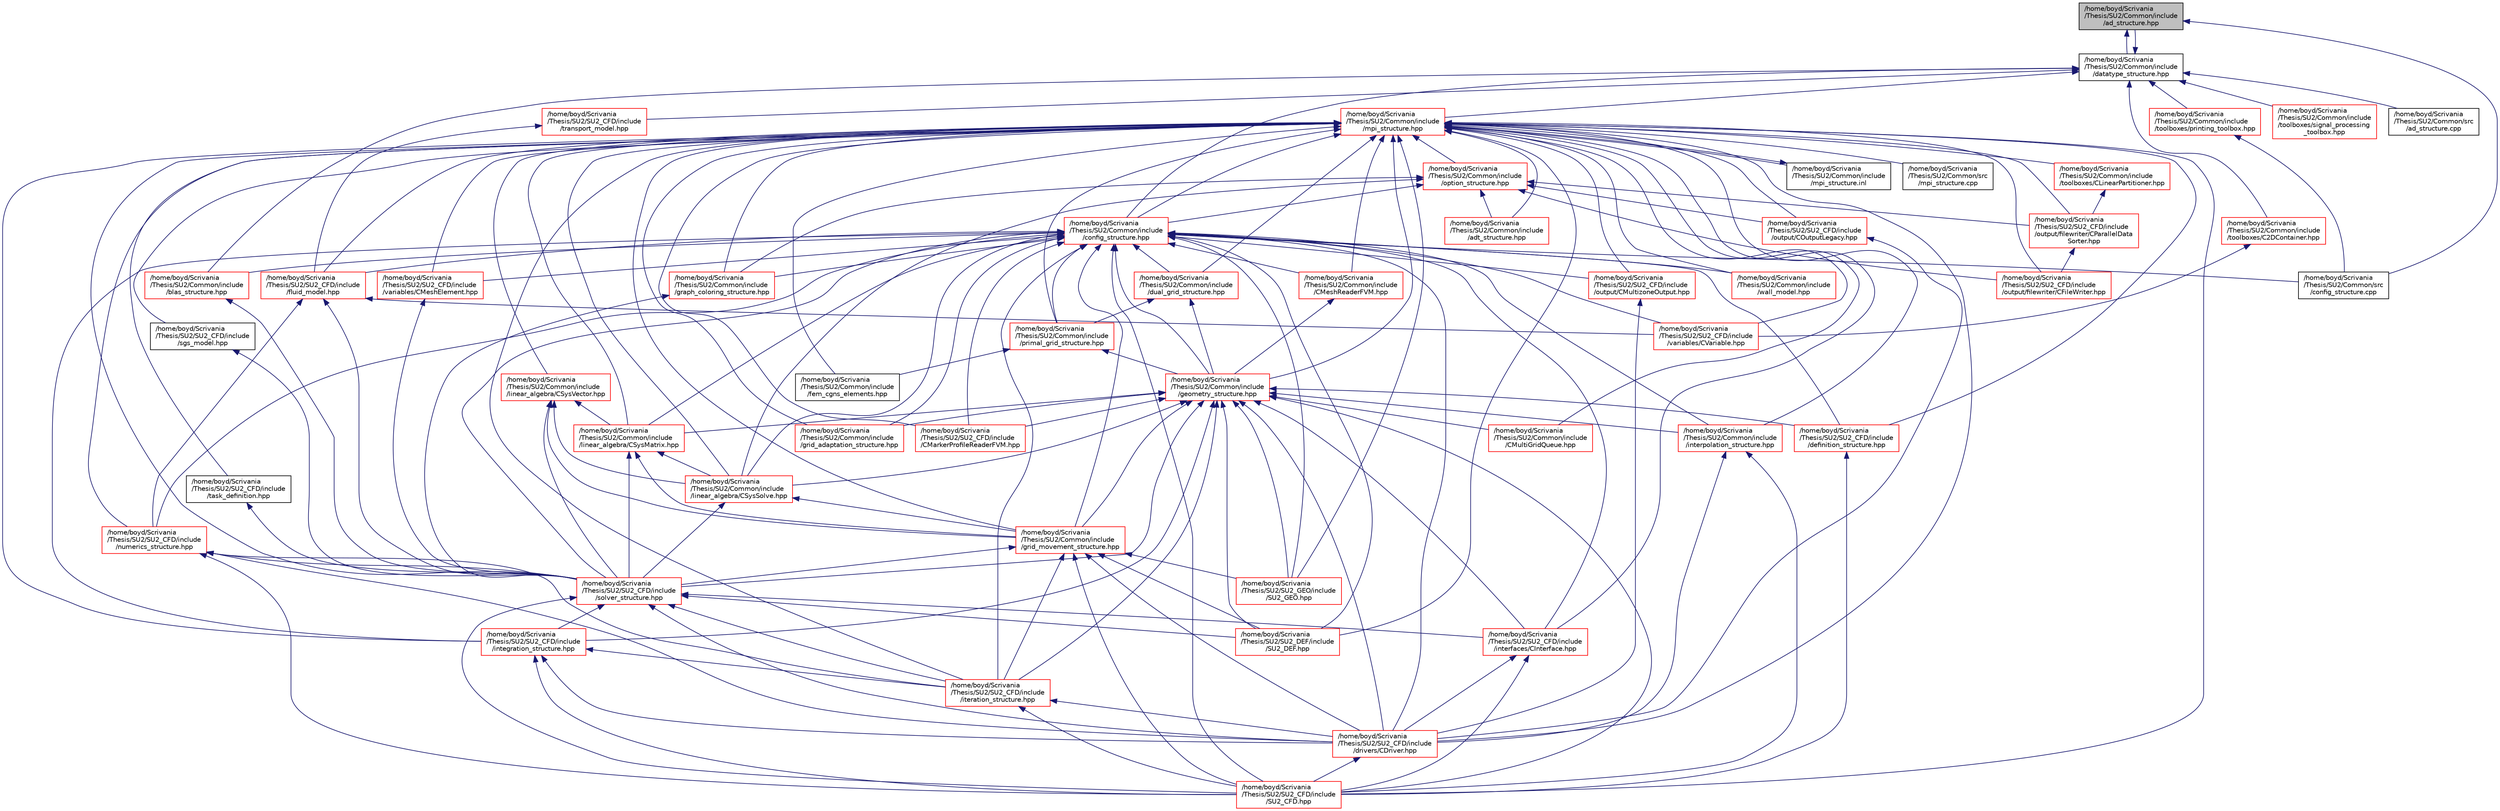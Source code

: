 digraph "/home/boyd/Scrivania/Thesis/SU2/Common/include/ad_structure.hpp"
{
  edge [fontname="Helvetica",fontsize="10",labelfontname="Helvetica",labelfontsize="10"];
  node [fontname="Helvetica",fontsize="10",shape=record];
  Node9 [label="/home/boyd/Scrivania\l/Thesis/SU2/Common/include\l/ad_structure.hpp",height=0.2,width=0.4,color="black", fillcolor="grey75", style="filled", fontcolor="black"];
  Node9 -> Node10 [dir="back",color="midnightblue",fontsize="10",style="solid",fontname="Helvetica"];
  Node10 [label="/home/boyd/Scrivania\l/Thesis/SU2/Common/include\l/datatype_structure.hpp",height=0.2,width=0.4,color="black", fillcolor="white", style="filled",URL="$datatype__structure_8hpp.html",tooltip="Headers for generalized datatypes. The subroutines and functions are in the datatype_structure.cpp file. "];
  Node10 -> Node9 [dir="back",color="midnightblue",fontsize="10",style="solid",fontname="Helvetica"];
  Node10 -> Node11 [dir="back",color="midnightblue",fontsize="10",style="solid",fontname="Helvetica"];
  Node11 [label="/home/boyd/Scrivania\l/Thesis/SU2/Common/include\l/mpi_structure.hpp",height=0.2,width=0.4,color="red", fillcolor="white", style="filled",URL="$mpi__structure_8hpp.html",tooltip="Headers of the mpi interface for generalized datatypes. The subroutines and functions are in the mpi_..."];
  Node11 -> Node12 [dir="back",color="midnightblue",fontsize="10",style="solid",fontname="Helvetica"];
  Node12 [label="/home/boyd/Scrivania\l/Thesis/SU2/Common/include\l/adt_structure.hpp",height=0.2,width=0.4,color="red", fillcolor="white", style="filled",URL="$adt__structure_8hpp.html",tooltip="Headers of the subroutines for carrying out geometrical searches using an alternating digital tree (A..."];
  Node11 -> Node20 [dir="back",color="midnightblue",fontsize="10",style="solid",fontname="Helvetica"];
  Node20 [label="/home/boyd/Scrivania\l/Thesis/SU2/Common/include\l/mpi_structure.inl",height=0.2,width=0.4,color="black", fillcolor="white", style="filled",URL="$mpi__structure_8inl.html"];
  Node20 -> Node11 [dir="back",color="midnightblue",fontsize="10",style="solid",fontname="Helvetica"];
  Node11 -> Node21 [dir="back",color="midnightblue",fontsize="10",style="solid",fontname="Helvetica"];
  Node21 [label="/home/boyd/Scrivania\l/Thesis/SU2/Common/include\l/option_structure.hpp",height=0.2,width=0.4,color="red", fillcolor="white", style="filled",URL="$option__structure_8hpp.html",tooltip="Defines classes for referencing options for easy input in CConfig. "];
  Node21 -> Node12 [dir="back",color="midnightblue",fontsize="10",style="solid",fontname="Helvetica"];
  Node21 -> Node22 [dir="back",color="midnightblue",fontsize="10",style="solid",fontname="Helvetica"];
  Node22 [label="/home/boyd/Scrivania\l/Thesis/SU2/Common/include\l/config_structure.hpp",height=0.2,width=0.4,color="red", fillcolor="white", style="filled",URL="$config__structure_8hpp.html",tooltip="All the information about the definition of the physical problem. The subroutines and functions are i..."];
  Node22 -> Node23 [dir="back",color="midnightblue",fontsize="10",style="solid",fontname="Helvetica"];
  Node23 [label="/home/boyd/Scrivania\l/Thesis/SU2/Common/include\l/blas_structure.hpp",height=0.2,width=0.4,color="red", fillcolor="white", style="filled",URL="$blas__structure_8hpp.html",tooltip="Include files and headers of the functions for matrix and vector operations, which are typically foun..."];
  Node23 -> Node33 [dir="back",color="midnightblue",fontsize="10",style="solid",fontname="Helvetica"];
  Node33 [label="/home/boyd/Scrivania\l/Thesis/SU2/SU2_CFD/include\l/solver_structure.hpp",height=0.2,width=0.4,color="red", fillcolor="white", style="filled",URL="$solver__structure_8hpp.html",tooltip="Headers of the main subroutines for solving partial differential equations. The subroutines and funct..."];
  Node33 -> Node34 [dir="back",color="midnightblue",fontsize="10",style="solid",fontname="Helvetica"];
  Node34 [label="/home/boyd/Scrivania\l/Thesis/SU2/SU2_CFD/include\l/iteration_structure.hpp",height=0.2,width=0.4,color="red", fillcolor="white", style="filled",URL="$iteration__structure_8hpp.html",tooltip="Headers of the iteration classes used by SU2_CFD. Each CIteration class represents an available physi..."];
  Node34 -> Node35 [dir="back",color="midnightblue",fontsize="10",style="solid",fontname="Helvetica"];
  Node35 [label="/home/boyd/Scrivania\l/Thesis/SU2/SU2_CFD/include\l/drivers/CDriver.hpp",height=0.2,width=0.4,color="red", fillcolor="white", style="filled",URL="$_c_driver_8hpp.html"];
  Node35 -> Node27 [dir="back",color="midnightblue",fontsize="10",style="solid",fontname="Helvetica"];
  Node27 [label="/home/boyd/Scrivania\l/Thesis/SU2/SU2_CFD/include\l/SU2_CFD.hpp",height=0.2,width=0.4,color="red", fillcolor="white", style="filled",URL="$_s_u2___c_f_d_8hpp.html",tooltip="Headers of the main subroutines of the code SU2_CFD. The subroutines and functions are in the SU2_CFD..."];
  Node34 -> Node27 [dir="back",color="midnightblue",fontsize="10",style="solid",fontname="Helvetica"];
  Node33 -> Node46 [dir="back",color="midnightblue",fontsize="10",style="solid",fontname="Helvetica"];
  Node46 [label="/home/boyd/Scrivania\l/Thesis/SU2/SU2_CFD/include\l/integration_structure.hpp",height=0.2,width=0.4,color="red", fillcolor="white", style="filled",URL="$integration__structure_8hpp.html",tooltip="Headers of the main subroutines for space and time integration. The subroutines and functions are in ..."];
  Node46 -> Node34 [dir="back",color="midnightblue",fontsize="10",style="solid",fontname="Helvetica"];
  Node46 -> Node35 [dir="back",color="midnightblue",fontsize="10",style="solid",fontname="Helvetica"];
  Node46 -> Node27 [dir="back",color="midnightblue",fontsize="10",style="solid",fontname="Helvetica"];
  Node33 -> Node35 [dir="back",color="midnightblue",fontsize="10",style="solid",fontname="Helvetica"];
  Node33 -> Node49 [dir="back",color="midnightblue",fontsize="10",style="solid",fontname="Helvetica"];
  Node49 [label="/home/boyd/Scrivania\l/Thesis/SU2/SU2_CFD/include\l/interfaces/CInterface.hpp",height=0.2,width=0.4,color="red", fillcolor="white", style="filled",URL="$_c_interface_8hpp.html",tooltip="Declarations and inlines of the transfer structure. The subroutines and functions are in the physics ..."];
  Node49 -> Node35 [dir="back",color="midnightblue",fontsize="10",style="solid",fontname="Helvetica"];
  Node49 -> Node27 [dir="back",color="midnightblue",fontsize="10",style="solid",fontname="Helvetica"];
  Node33 -> Node27 [dir="back",color="midnightblue",fontsize="10",style="solid",fontname="Helvetica"];
  Node33 -> Node101 [dir="back",color="midnightblue",fontsize="10",style="solid",fontname="Helvetica"];
  Node101 [label="/home/boyd/Scrivania\l/Thesis/SU2/SU2_DEF/include\l/SU2_DEF.hpp",height=0.2,width=0.4,color="red", fillcolor="white", style="filled",URL="$_s_u2___d_e_f_8hpp.html",tooltip="Headers of the main subroutines of the code SU2_DEF. The subroutines and functions are in the SU2_DEF..."];
  Node22 -> Node112 [dir="back",color="midnightblue",fontsize="10",style="solid",fontname="Helvetica"];
  Node112 [label="/home/boyd/Scrivania\l/Thesis/SU2/Common/include\l/CMeshReaderFVM.hpp",height=0.2,width=0.4,color="red", fillcolor="white", style="filled",URL="$_c_mesh_reader_f_v_m_8hpp.html",tooltip="Header file for the class CMeshReaderFVM. The implementations are in the CMeshReaderFVM.cpp file. "];
  Node112 -> Node117 [dir="back",color="midnightblue",fontsize="10",style="solid",fontname="Helvetica"];
  Node117 [label="/home/boyd/Scrivania\l/Thesis/SU2/Common/include\l/geometry_structure.hpp",height=0.2,width=0.4,color="red", fillcolor="white", style="filled",URL="$geometry__structure_8hpp.html",tooltip="Headers of the main subroutines for creating the geometrical structure. The subroutines and functions..."];
  Node117 -> Node118 [dir="back",color="midnightblue",fontsize="10",style="solid",fontname="Helvetica"];
  Node118 [label="/home/boyd/Scrivania\l/Thesis/SU2/Common/include\l/CMultiGridQueue.hpp",height=0.2,width=0.4,color="red", fillcolor="white", style="filled",URL="$_c_multi_grid_queue_8hpp.html",tooltip="Header of the multigrid queue class for the FVM solver. The subroutines and functions are in the CMul..."];
  Node117 -> Node120 [dir="back",color="midnightblue",fontsize="10",style="solid",fontname="Helvetica"];
  Node120 [label="/home/boyd/Scrivania\l/Thesis/SU2/Common/include\l/grid_adaptation_structure.hpp",height=0.2,width=0.4,color="red", fillcolor="white", style="filled",URL="$grid__adaptation__structure_8hpp.html",tooltip="Headers of the main subroutines for doing the numerical grid adaptation. "];
  Node117 -> Node124 [dir="back",color="midnightblue",fontsize="10",style="solid",fontname="Helvetica"];
  Node124 [label="/home/boyd/Scrivania\l/Thesis/SU2/Common/include\l/grid_movement_structure.hpp",height=0.2,width=0.4,color="red", fillcolor="white", style="filled",URL="$grid__movement__structure_8hpp.html",tooltip="Headers of the main subroutines for doing the numerical grid movement (including volumetric movement..."];
  Node124 -> Node33 [dir="back",color="midnightblue",fontsize="10",style="solid",fontname="Helvetica"];
  Node124 -> Node34 [dir="back",color="midnightblue",fontsize="10",style="solid",fontname="Helvetica"];
  Node124 -> Node35 [dir="back",color="midnightblue",fontsize="10",style="solid",fontname="Helvetica"];
  Node124 -> Node27 [dir="back",color="midnightblue",fontsize="10",style="solid",fontname="Helvetica"];
  Node124 -> Node125 [dir="back",color="midnightblue",fontsize="10",style="solid",fontname="Helvetica"];
  Node125 [label="/home/boyd/Scrivania\l/Thesis/SU2/SU2_GEO/include\l/SU2_GEO.hpp",height=0.2,width=0.4,color="red", fillcolor="white", style="filled",URL="$_s_u2___g_e_o_8hpp.html",tooltip="Headers of the main subroutines of the code SU2_GEO. The subroutines and functions are in the SU2_GEO..."];
  Node124 -> Node101 [dir="back",color="midnightblue",fontsize="10",style="solid",fontname="Helvetica"];
  Node117 -> Node127 [dir="back",color="midnightblue",fontsize="10",style="solid",fontname="Helvetica"];
  Node127 [label="/home/boyd/Scrivania\l/Thesis/SU2/Common/include\l/linear_algebra/CSysMatrix.hpp",height=0.2,width=0.4,color="red", fillcolor="white", style="filled",URL="$_c_sys_matrix_8hpp.html"];
  Node127 -> Node124 [dir="back",color="midnightblue",fontsize="10",style="solid",fontname="Helvetica"];
  Node127 -> Node128 [dir="back",color="midnightblue",fontsize="10",style="solid",fontname="Helvetica"];
  Node128 [label="/home/boyd/Scrivania\l/Thesis/SU2/Common/include\l/linear_algebra/CSysSolve.hpp",height=0.2,width=0.4,color="red", fillcolor="white", style="filled",URL="$_c_sys_solve_8hpp.html"];
  Node128 -> Node124 [dir="back",color="midnightblue",fontsize="10",style="solid",fontname="Helvetica"];
  Node128 -> Node33 [dir="back",color="midnightblue",fontsize="10",style="solid",fontname="Helvetica"];
  Node127 -> Node33 [dir="back",color="midnightblue",fontsize="10",style="solid",fontname="Helvetica"];
  Node117 -> Node128 [dir="back",color="midnightblue",fontsize="10",style="solid",fontname="Helvetica"];
  Node117 -> Node135 [dir="back",color="midnightblue",fontsize="10",style="solid",fontname="Helvetica"];
  Node135 [label="/home/boyd/Scrivania\l/Thesis/SU2/Common/include\l/interpolation_structure.hpp",height=0.2,width=0.4,color="red", fillcolor="white", style="filled",URL="$interpolation__structure_8hpp.html",tooltip="Headers of the main subroutines used by SU2_FSI. The subroutines and functions are in the interpolati..."];
  Node135 -> Node35 [dir="back",color="midnightblue",fontsize="10",style="solid",fontname="Helvetica"];
  Node135 -> Node27 [dir="back",color="midnightblue",fontsize="10",style="solid",fontname="Helvetica"];
  Node117 -> Node138 [dir="back",color="midnightblue",fontsize="10",style="solid",fontname="Helvetica"];
  Node138 [label="/home/boyd/Scrivania\l/Thesis/SU2/SU2_CFD/include\l/CMarkerProfileReaderFVM.hpp",height=0.2,width=0.4,color="red", fillcolor="white", style="filled",URL="$_c_marker_profile_reader_f_v_m_8hpp.html",tooltip="Header file for the class CMarkerProfileReaderFVM. The implementations are in the CMarkerProfileReade..."];
  Node117 -> Node26 [dir="back",color="midnightblue",fontsize="10",style="solid",fontname="Helvetica"];
  Node26 [label="/home/boyd/Scrivania\l/Thesis/SU2/SU2_CFD/include\l/definition_structure.hpp",height=0.2,width=0.4,color="red", fillcolor="white", style="filled",URL="$definition__structure_8hpp.html",tooltip="Headers of the main subroutines used by SU2_CFD. The subroutines and functions are in the definition_..."];
  Node26 -> Node27 [dir="back",color="midnightblue",fontsize="10",style="solid",fontname="Helvetica"];
  Node117 -> Node33 [dir="back",color="midnightblue",fontsize="10",style="solid",fontname="Helvetica"];
  Node117 -> Node46 [dir="back",color="midnightblue",fontsize="10",style="solid",fontname="Helvetica"];
  Node117 -> Node34 [dir="back",color="midnightblue",fontsize="10",style="solid",fontname="Helvetica"];
  Node117 -> Node49 [dir="back",color="midnightblue",fontsize="10",style="solid",fontname="Helvetica"];
  Node117 -> Node35 [dir="back",color="midnightblue",fontsize="10",style="solid",fontname="Helvetica"];
  Node117 -> Node27 [dir="back",color="midnightblue",fontsize="10",style="solid",fontname="Helvetica"];
  Node117 -> Node125 [dir="back",color="midnightblue",fontsize="10",style="solid",fontname="Helvetica"];
  Node117 -> Node101 [dir="back",color="midnightblue",fontsize="10",style="solid",fontname="Helvetica"];
  Node22 -> Node148 [dir="back",color="midnightblue",fontsize="10",style="solid",fontname="Helvetica"];
  Node148 [label="/home/boyd/Scrivania\l/Thesis/SU2/Common/include\l/dual_grid_structure.hpp",height=0.2,width=0.4,color="red", fillcolor="white", style="filled",URL="$dual__grid__structure_8hpp.html",tooltip="Headers of the main subroutines for doing the complete dual grid structure. The subroutines and funct..."];
  Node148 -> Node149 [dir="back",color="midnightblue",fontsize="10",style="solid",fontname="Helvetica"];
  Node149 [label="/home/boyd/Scrivania\l/Thesis/SU2/Common/include\l/primal_grid_structure.hpp",height=0.2,width=0.4,color="red", fillcolor="white", style="filled",URL="$primal__grid__structure_8hpp.html",tooltip="Headers of the main subroutines for storing the primal grid structure. The subroutines and functions ..."];
  Node149 -> Node117 [dir="back",color="midnightblue",fontsize="10",style="solid",fontname="Helvetica"];
  Node149 -> Node150 [dir="back",color="midnightblue",fontsize="10",style="solid",fontname="Helvetica"];
  Node150 [label="/home/boyd/Scrivania\l/Thesis/SU2/Common/include\l/fem_cgns_elements.hpp",height=0.2,width=0.4,color="black", fillcolor="white", style="filled",URL="$fem__cgns__elements_8hpp.html",tooltip="Headers of the classes and functions for reading CGNS files with high order elements. The functions are in the cgns_elements.cpp file. "];
  Node148 -> Node117 [dir="back",color="midnightblue",fontsize="10",style="solid",fontname="Helvetica"];
  Node22 -> Node149 [dir="back",color="midnightblue",fontsize="10",style="solid",fontname="Helvetica"];
  Node22 -> Node117 [dir="back",color="midnightblue",fontsize="10",style="solid",fontname="Helvetica"];
  Node22 -> Node158 [dir="back",color="midnightblue",fontsize="10",style="solid",fontname="Helvetica"];
  Node158 [label="/home/boyd/Scrivania\l/Thesis/SU2/Common/include\l/wall_model.hpp",height=0.2,width=0.4,color="red", fillcolor="white", style="filled",URL="$wall__model_8hpp.html",tooltip="Headers for the wall model functions for large eddy simulations. "];
  Node22 -> Node160 [dir="back",color="midnightblue",fontsize="10",style="solid",fontname="Helvetica"];
  Node160 [label="/home/boyd/Scrivania\l/Thesis/SU2/Common/include\l/graph_coloring_structure.hpp",height=0.2,width=0.4,color="red", fillcolor="white", style="filled",URL="$graph__coloring__structure_8hpp.html",tooltip="Include files and headers of the functions to carry out a coloring of a given graph. The functions are in the graph_coloring_structure.cpp file. "];
  Node160 -> Node33 [dir="back",color="midnightblue",fontsize="10",style="solid",fontname="Helvetica"];
  Node22 -> Node120 [dir="back",color="midnightblue",fontsize="10",style="solid",fontname="Helvetica"];
  Node22 -> Node124 [dir="back",color="midnightblue",fontsize="10",style="solid",fontname="Helvetica"];
  Node22 -> Node127 [dir="back",color="midnightblue",fontsize="10",style="solid",fontname="Helvetica"];
  Node22 -> Node128 [dir="back",color="midnightblue",fontsize="10",style="solid",fontname="Helvetica"];
  Node22 -> Node135 [dir="back",color="midnightblue",fontsize="10",style="solid",fontname="Helvetica"];
  Node22 -> Node25 [dir="back",color="midnightblue",fontsize="10",style="solid",fontname="Helvetica"];
  Node25 [label="/home/boyd/Scrivania\l/Thesis/SU2/Common/src\l/config_structure.cpp",height=0.2,width=0.4,color="black", fillcolor="white", style="filled",URL="$config__structure_8cpp.html",tooltip="Main file for managing the config file. "];
  Node22 -> Node189 [dir="back",color="midnightblue",fontsize="10",style="solid",fontname="Helvetica"];
  Node189 [label="/home/boyd/Scrivania\l/Thesis/SU2/SU2_CFD/include\l/fluid_model.hpp",height=0.2,width=0.4,color="red", fillcolor="white", style="filled",URL="$fluid__model_8hpp.html",tooltip="Headers of the main thermodynamic subroutines of the SU2 solvers. "];
  Node189 -> Node33 [dir="back",color="midnightblue",fontsize="10",style="solid",fontname="Helvetica"];
  Node189 -> Node190 [dir="back",color="midnightblue",fontsize="10",style="solid",fontname="Helvetica"];
  Node190 [label="/home/boyd/Scrivania\l/Thesis/SU2/SU2_CFD/include\l/numerics_structure.hpp",height=0.2,width=0.4,color="red", fillcolor="white", style="filled",URL="$numerics__structure_8hpp.html",tooltip="Headers of the main subroutines for the dumerical definition of the problem. The subroutines and func..."];
  Node190 -> Node33 [dir="back",color="midnightblue",fontsize="10",style="solid",fontname="Helvetica"];
  Node190 -> Node34 [dir="back",color="midnightblue",fontsize="10",style="solid",fontname="Helvetica"];
  Node190 -> Node35 [dir="back",color="midnightblue",fontsize="10",style="solid",fontname="Helvetica"];
  Node190 -> Node27 [dir="back",color="midnightblue",fontsize="10",style="solid",fontname="Helvetica"];
  Node189 -> Node216 [dir="back",color="midnightblue",fontsize="10",style="solid",fontname="Helvetica"];
  Node216 [label="/home/boyd/Scrivania\l/Thesis/SU2/SU2_CFD/include\l/variables/CVariable.hpp",height=0.2,width=0.4,color="red", fillcolor="white", style="filled",URL="$_c_variable_8hpp.html",tooltip="Declaration and inlines of the parent class for defining problem variables, function definitions in f..."];
  Node22 -> Node138 [dir="back",color="midnightblue",fontsize="10",style="solid",fontname="Helvetica"];
  Node22 -> Node26 [dir="back",color="midnightblue",fontsize="10",style="solid",fontname="Helvetica"];
  Node22 -> Node190 [dir="back",color="midnightblue",fontsize="10",style="solid",fontname="Helvetica"];
  Node22 -> Node33 [dir="back",color="midnightblue",fontsize="10",style="solid",fontname="Helvetica"];
  Node22 -> Node216 [dir="back",color="midnightblue",fontsize="10",style="solid",fontname="Helvetica"];
  Node22 -> Node269 [dir="back",color="midnightblue",fontsize="10",style="solid",fontname="Helvetica"];
  Node269 [label="/home/boyd/Scrivania\l/Thesis/SU2/SU2_CFD/include\l/variables/CMeshElement.hpp",height=0.2,width=0.4,color="red", fillcolor="white", style="filled",URL="$_c_mesh_element_8hpp.html",tooltip="Declaration and inlines of the class to define the variables of the mesh movement. "];
  Node269 -> Node33 [dir="back",color="midnightblue",fontsize="10",style="solid",fontname="Helvetica"];
  Node22 -> Node46 [dir="back",color="midnightblue",fontsize="10",style="solid",fontname="Helvetica"];
  Node22 -> Node34 [dir="back",color="midnightblue",fontsize="10",style="solid",fontname="Helvetica"];
  Node22 -> Node49 [dir="back",color="midnightblue",fontsize="10",style="solid",fontname="Helvetica"];
  Node22 -> Node35 [dir="back",color="midnightblue",fontsize="10",style="solid",fontname="Helvetica"];
  Node22 -> Node271 [dir="back",color="midnightblue",fontsize="10",style="solid",fontname="Helvetica"];
  Node271 [label="/home/boyd/Scrivania\l/Thesis/SU2/SU2_CFD/include\l/output/CMultizoneOutput.hpp",height=0.2,width=0.4,color="red", fillcolor="white", style="filled",URL="$_c_multizone_output_8hpp.html"];
  Node271 -> Node35 [dir="back",color="midnightblue",fontsize="10",style="solid",fontname="Helvetica"];
  Node22 -> Node27 [dir="back",color="midnightblue",fontsize="10",style="solid",fontname="Helvetica"];
  Node22 -> Node125 [dir="back",color="midnightblue",fontsize="10",style="solid",fontname="Helvetica"];
  Node22 -> Node101 [dir="back",color="midnightblue",fontsize="10",style="solid",fontname="Helvetica"];
  Node21 -> Node160 [dir="back",color="midnightblue",fontsize="10",style="solid",fontname="Helvetica"];
  Node21 -> Node128 [dir="back",color="midnightblue",fontsize="10",style="solid",fontname="Helvetica"];
  Node21 -> Node282 [dir="back",color="midnightblue",fontsize="10",style="solid",fontname="Helvetica"];
  Node282 [label="/home/boyd/Scrivania\l/Thesis/SU2/SU2_CFD/include\l/output/COutputLegacy.hpp",height=0.2,width=0.4,color="red", fillcolor="white", style="filled",URL="$_c_output_legacy_8hpp.html"];
  Node282 -> Node35 [dir="back",color="midnightblue",fontsize="10",style="solid",fontname="Helvetica"];
  Node21 -> Node283 [dir="back",color="midnightblue",fontsize="10",style="solid",fontname="Helvetica"];
  Node283 [label="/home/boyd/Scrivania\l/Thesis/SU2/SU2_CFD/include\l/output/filewriter/CFileWriter.hpp",height=0.2,width=0.4,color="red", fillcolor="white", style="filled",URL="$_c_file_writer_8hpp.html",tooltip="Headers fo the file writer class. "];
  Node21 -> Node301 [dir="back",color="midnightblue",fontsize="10",style="solid",fontname="Helvetica"];
  Node301 [label="/home/boyd/Scrivania\l/Thesis/SU2/SU2_CFD/include\l/output/filewriter/CParallelData\lSorter.hpp",height=0.2,width=0.4,color="red", fillcolor="white", style="filled",URL="$_c_parallel_data_sorter_8hpp.html",tooltip="Headers fo the data sorter class. "];
  Node301 -> Node283 [dir="back",color="midnightblue",fontsize="10",style="solid",fontname="Helvetica"];
  Node11 -> Node22 [dir="back",color="midnightblue",fontsize="10",style="solid",fontname="Helvetica"];
  Node11 -> Node112 [dir="back",color="midnightblue",fontsize="10",style="solid",fontname="Helvetica"];
  Node11 -> Node118 [dir="back",color="midnightblue",fontsize="10",style="solid",fontname="Helvetica"];
  Node11 -> Node117 [dir="back",color="midnightblue",fontsize="10",style="solid",fontname="Helvetica"];
  Node11 -> Node149 [dir="back",color="midnightblue",fontsize="10",style="solid",fontname="Helvetica"];
  Node11 -> Node148 [dir="back",color="midnightblue",fontsize="10",style="solid",fontname="Helvetica"];
  Node11 -> Node150 [dir="back",color="midnightblue",fontsize="10",style="solid",fontname="Helvetica"];
  Node11 -> Node158 [dir="back",color="midnightblue",fontsize="10",style="solid",fontname="Helvetica"];
  Node11 -> Node160 [dir="back",color="midnightblue",fontsize="10",style="solid",fontname="Helvetica"];
  Node11 -> Node120 [dir="back",color="midnightblue",fontsize="10",style="solid",fontname="Helvetica"];
  Node11 -> Node124 [dir="back",color="midnightblue",fontsize="10",style="solid",fontname="Helvetica"];
  Node11 -> Node127 [dir="back",color="midnightblue",fontsize="10",style="solid",fontname="Helvetica"];
  Node11 -> Node307 [dir="back",color="midnightblue",fontsize="10",style="solid",fontname="Helvetica"];
  Node307 [label="/home/boyd/Scrivania\l/Thesis/SU2/Common/include\l/linear_algebra/CSysVector.hpp",height=0.2,width=0.4,color="red", fillcolor="white", style="filled",URL="$_c_sys_vector_8hpp.html"];
  Node307 -> Node127 [dir="back",color="midnightblue",fontsize="10",style="solid",fontname="Helvetica"];
  Node307 -> Node124 [dir="back",color="midnightblue",fontsize="10",style="solid",fontname="Helvetica"];
  Node307 -> Node128 [dir="back",color="midnightblue",fontsize="10",style="solid",fontname="Helvetica"];
  Node307 -> Node33 [dir="back",color="midnightblue",fontsize="10",style="solid",fontname="Helvetica"];
  Node11 -> Node128 [dir="back",color="midnightblue",fontsize="10",style="solid",fontname="Helvetica"];
  Node11 -> Node135 [dir="back",color="midnightblue",fontsize="10",style="solid",fontname="Helvetica"];
  Node11 -> Node309 [dir="back",color="midnightblue",fontsize="10",style="solid",fontname="Helvetica"];
  Node309 [label="/home/boyd/Scrivania\l/Thesis/SU2/Common/include\l/toolboxes/CLinearPartitioner.hpp",height=0.2,width=0.4,color="red", fillcolor="white", style="filled",URL="$_c_linear_partitioner_8hpp.html",tooltip="Header file for the class CLinearPartitioner. The implementations are in the CLinearPartitioner.cpp file. "];
  Node309 -> Node301 [dir="back",color="midnightblue",fontsize="10",style="solid",fontname="Helvetica"];
  Node11 -> Node311 [dir="back",color="midnightblue",fontsize="10",style="solid",fontname="Helvetica"];
  Node311 [label="/home/boyd/Scrivania\l/Thesis/SU2/Common/src\l/mpi_structure.cpp",height=0.2,width=0.4,color="black", fillcolor="white", style="filled",URL="$mpi__structure_8cpp.html",tooltip="Main subroutines for the mpi structures. "];
  Node11 -> Node189 [dir="back",color="midnightblue",fontsize="10",style="solid",fontname="Helvetica"];
  Node11 -> Node138 [dir="back",color="midnightblue",fontsize="10",style="solid",fontname="Helvetica"];
  Node11 -> Node26 [dir="back",color="midnightblue",fontsize="10",style="solid",fontname="Helvetica"];
  Node11 -> Node35 [dir="back",color="midnightblue",fontsize="10",style="solid",fontname="Helvetica"];
  Node11 -> Node34 [dir="back",color="midnightblue",fontsize="10",style="solid",fontname="Helvetica"];
  Node11 -> Node33 [dir="back",color="midnightblue",fontsize="10",style="solid",fontname="Helvetica"];
  Node11 -> Node312 [dir="back",color="midnightblue",fontsize="10",style="solid",fontname="Helvetica"];
  Node312 [label="/home/boyd/Scrivania\l/Thesis/SU2/SU2_CFD/include\l/task_definition.hpp",height=0.2,width=0.4,color="black", fillcolor="white", style="filled",URL="$task__definition_8hpp.html",tooltip="Header of the task definition class for the SU2 solvers. "];
  Node312 -> Node33 [dir="back",color="midnightblue",fontsize="10",style="solid",fontname="Helvetica"];
  Node11 -> Node190 [dir="back",color="midnightblue",fontsize="10",style="solid",fontname="Helvetica"];
  Node11 -> Node313 [dir="back",color="midnightblue",fontsize="10",style="solid",fontname="Helvetica"];
  Node313 [label="/home/boyd/Scrivania\l/Thesis/SU2/SU2_CFD/include\l/sgs_model.hpp",height=0.2,width=0.4,color="black", fillcolor="white", style="filled",URL="$sgs__model_8hpp.html",tooltip="Headers of the LES subgrid scale models of the SU2 solvers. "];
  Node313 -> Node33 [dir="back",color="midnightblue",fontsize="10",style="solid",fontname="Helvetica"];
  Node11 -> Node216 [dir="back",color="midnightblue",fontsize="10",style="solid",fontname="Helvetica"];
  Node11 -> Node269 [dir="back",color="midnightblue",fontsize="10",style="solid",fontname="Helvetica"];
  Node11 -> Node46 [dir="back",color="midnightblue",fontsize="10",style="solid",fontname="Helvetica"];
  Node11 -> Node49 [dir="back",color="midnightblue",fontsize="10",style="solid",fontname="Helvetica"];
  Node11 -> Node282 [dir="back",color="midnightblue",fontsize="10",style="solid",fontname="Helvetica"];
  Node11 -> Node271 [dir="back",color="midnightblue",fontsize="10",style="solid",fontname="Helvetica"];
  Node11 -> Node283 [dir="back",color="midnightblue",fontsize="10",style="solid",fontname="Helvetica"];
  Node11 -> Node301 [dir="back",color="midnightblue",fontsize="10",style="solid",fontname="Helvetica"];
  Node11 -> Node27 [dir="back",color="midnightblue",fontsize="10",style="solid",fontname="Helvetica"];
  Node11 -> Node125 [dir="back",color="midnightblue",fontsize="10",style="solid",fontname="Helvetica"];
  Node11 -> Node101 [dir="back",color="midnightblue",fontsize="10",style="solid",fontname="Helvetica"];
  Node10 -> Node23 [dir="back",color="midnightblue",fontsize="10",style="solid",fontname="Helvetica"];
  Node10 -> Node22 [dir="back",color="midnightblue",fontsize="10",style="solid",fontname="Helvetica"];
  Node10 -> Node314 [dir="back",color="midnightblue",fontsize="10",style="solid",fontname="Helvetica"];
  Node314 [label="/home/boyd/Scrivania\l/Thesis/SU2/Common/include\l/toolboxes/C2DContainer.hpp",height=0.2,width=0.4,color="red", fillcolor="white", style="filled",URL="$_c2_d_container_8hpp.html",tooltip="A templated vector/matrix object. "];
  Node314 -> Node216 [dir="back",color="midnightblue",fontsize="10",style="solid",fontname="Helvetica"];
  Node10 -> Node325 [dir="back",color="midnightblue",fontsize="10",style="solid",fontname="Helvetica"];
  Node325 [label="/home/boyd/Scrivania\l/Thesis/SU2/Common/include\l/toolboxes/printing_toolbox.hpp",height=0.2,width=0.4,color="red", fillcolor="white", style="filled",URL="$printing__toolbox_8hpp.html",tooltip="Header file for the printing toolbox. "];
  Node325 -> Node25 [dir="back",color="midnightblue",fontsize="10",style="solid",fontname="Helvetica"];
  Node10 -> Node327 [dir="back",color="midnightblue",fontsize="10",style="solid",fontname="Helvetica"];
  Node327 [label="/home/boyd/Scrivania\l/Thesis/SU2/Common/include\l/toolboxes/signal_processing\l_toolbox.hpp",height=0.2,width=0.4,color="red", fillcolor="white", style="filled",URL="$signal__processing__toolbox_8hpp.html",tooltip="Header file for the signal processing toolbox. "];
  Node10 -> Node329 [dir="back",color="midnightblue",fontsize="10",style="solid",fontname="Helvetica"];
  Node329 [label="/home/boyd/Scrivania\l/Thesis/SU2/Common/src\l/ad_structure.cpp",height=0.2,width=0.4,color="black", fillcolor="white", style="filled",URL="$ad__structure_8cpp.html",tooltip="Main subroutines for the algorithmic differentiation (AD) structure. "];
  Node10 -> Node330 [dir="back",color="midnightblue",fontsize="10",style="solid",fontname="Helvetica"];
  Node330 [label="/home/boyd/Scrivania\l/Thesis/SU2/SU2_CFD/include\l/transport_model.hpp",height=0.2,width=0.4,color="red", fillcolor="white", style="filled",URL="$transport__model_8hpp.html",tooltip="Headers of the main transport properties subroutines of the SU2 solvers. "];
  Node330 -> Node189 [dir="back",color="midnightblue",fontsize="10",style="solid",fontname="Helvetica"];
  Node9 -> Node25 [dir="back",color="midnightblue",fontsize="10",style="solid",fontname="Helvetica"];
}
